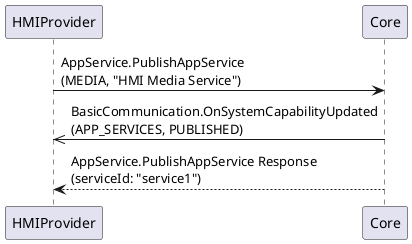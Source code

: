 @startuml PublishAppService
participant HMIProvider
participant Core

HMIProvider -> Core: AppService.PublishAppService\n(MEDIA, "HMI Media Service")
Core ->> HMIProvider : BasicCommunication.OnSystemCapabilityUpdated\n(APP_SERVICES, PUBLISHED)
Core --> HMIProvider: AppService.PublishAppService Response\n(serviceId: "service1")

@enduml